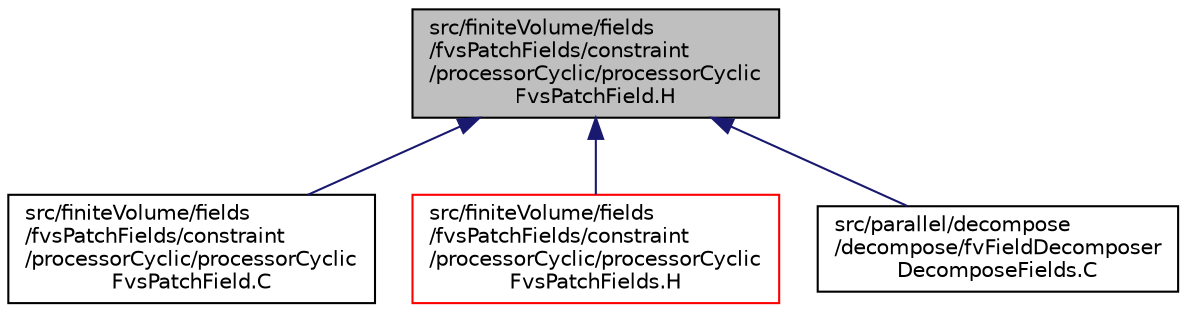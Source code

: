 digraph "src/finiteVolume/fields/fvsPatchFields/constraint/processorCyclic/processorCyclicFvsPatchField.H"
{
  bgcolor="transparent";
  edge [fontname="Helvetica",fontsize="10",labelfontname="Helvetica",labelfontsize="10"];
  node [fontname="Helvetica",fontsize="10",shape=record];
  Node1 [label="src/finiteVolume/fields\l/fvsPatchFields/constraint\l/processorCyclic/processorCyclic\lFvsPatchField.H",height=0.2,width=0.4,color="black", fillcolor="grey75", style="filled", fontcolor="black"];
  Node1 -> Node2 [dir="back",color="midnightblue",fontsize="10",style="solid",fontname="Helvetica"];
  Node2 [label="src/finiteVolume/fields\l/fvsPatchFields/constraint\l/processorCyclic/processorCyclic\lFvsPatchField.C",height=0.2,width=0.4,color="black",URL="$a05755.html"];
  Node1 -> Node3 [dir="back",color="midnightblue",fontsize="10",style="solid",fontname="Helvetica"];
  Node3 [label="src/finiteVolume/fields\l/fvsPatchFields/constraint\l/processorCyclic/processorCyclic\lFvsPatchFields.H",height=0.2,width=0.4,color="red",URL="$a05758.html"];
  Node1 -> Node4 [dir="back",color="midnightblue",fontsize="10",style="solid",fontname="Helvetica"];
  Node4 [label="src/parallel/decompose\l/decompose/fvFieldDecomposer\lDecomposeFields.C",height=0.2,width=0.4,color="black",URL="$a09310.html"];
}
